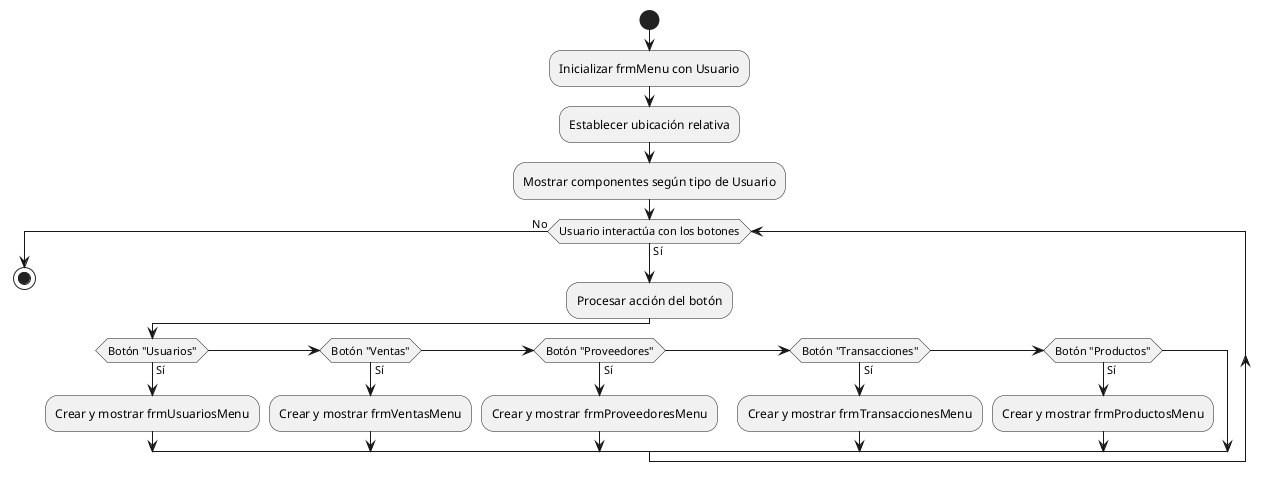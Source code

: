 @startuml
start
:Inicializar frmMenu con Usuario;
:Establecer ubicación relativa;
:Mostrar componentes según tipo de Usuario;
while (Usuario interactúa con los botones) is (Sí)
  :Procesar acción del botón;
  if (Botón "Usuarios") then (Sí)
    :Crear y mostrar frmUsuariosMenu;
  else if (Botón "Ventas") then (Sí)
    :Crear y mostrar frmVentasMenu;
  else if (Botón "Proveedores") then (Sí)
    :Crear y mostrar frmProveedoresMenu;
  else if (Botón "Transacciones") then (Sí)
    :Crear y mostrar frmTransaccionesMenu;
  else if (Botón "Productos") then (Sí)
    :Crear y mostrar frmProductosMenu;
  endif
endwhile (No)
stop
@enduml
